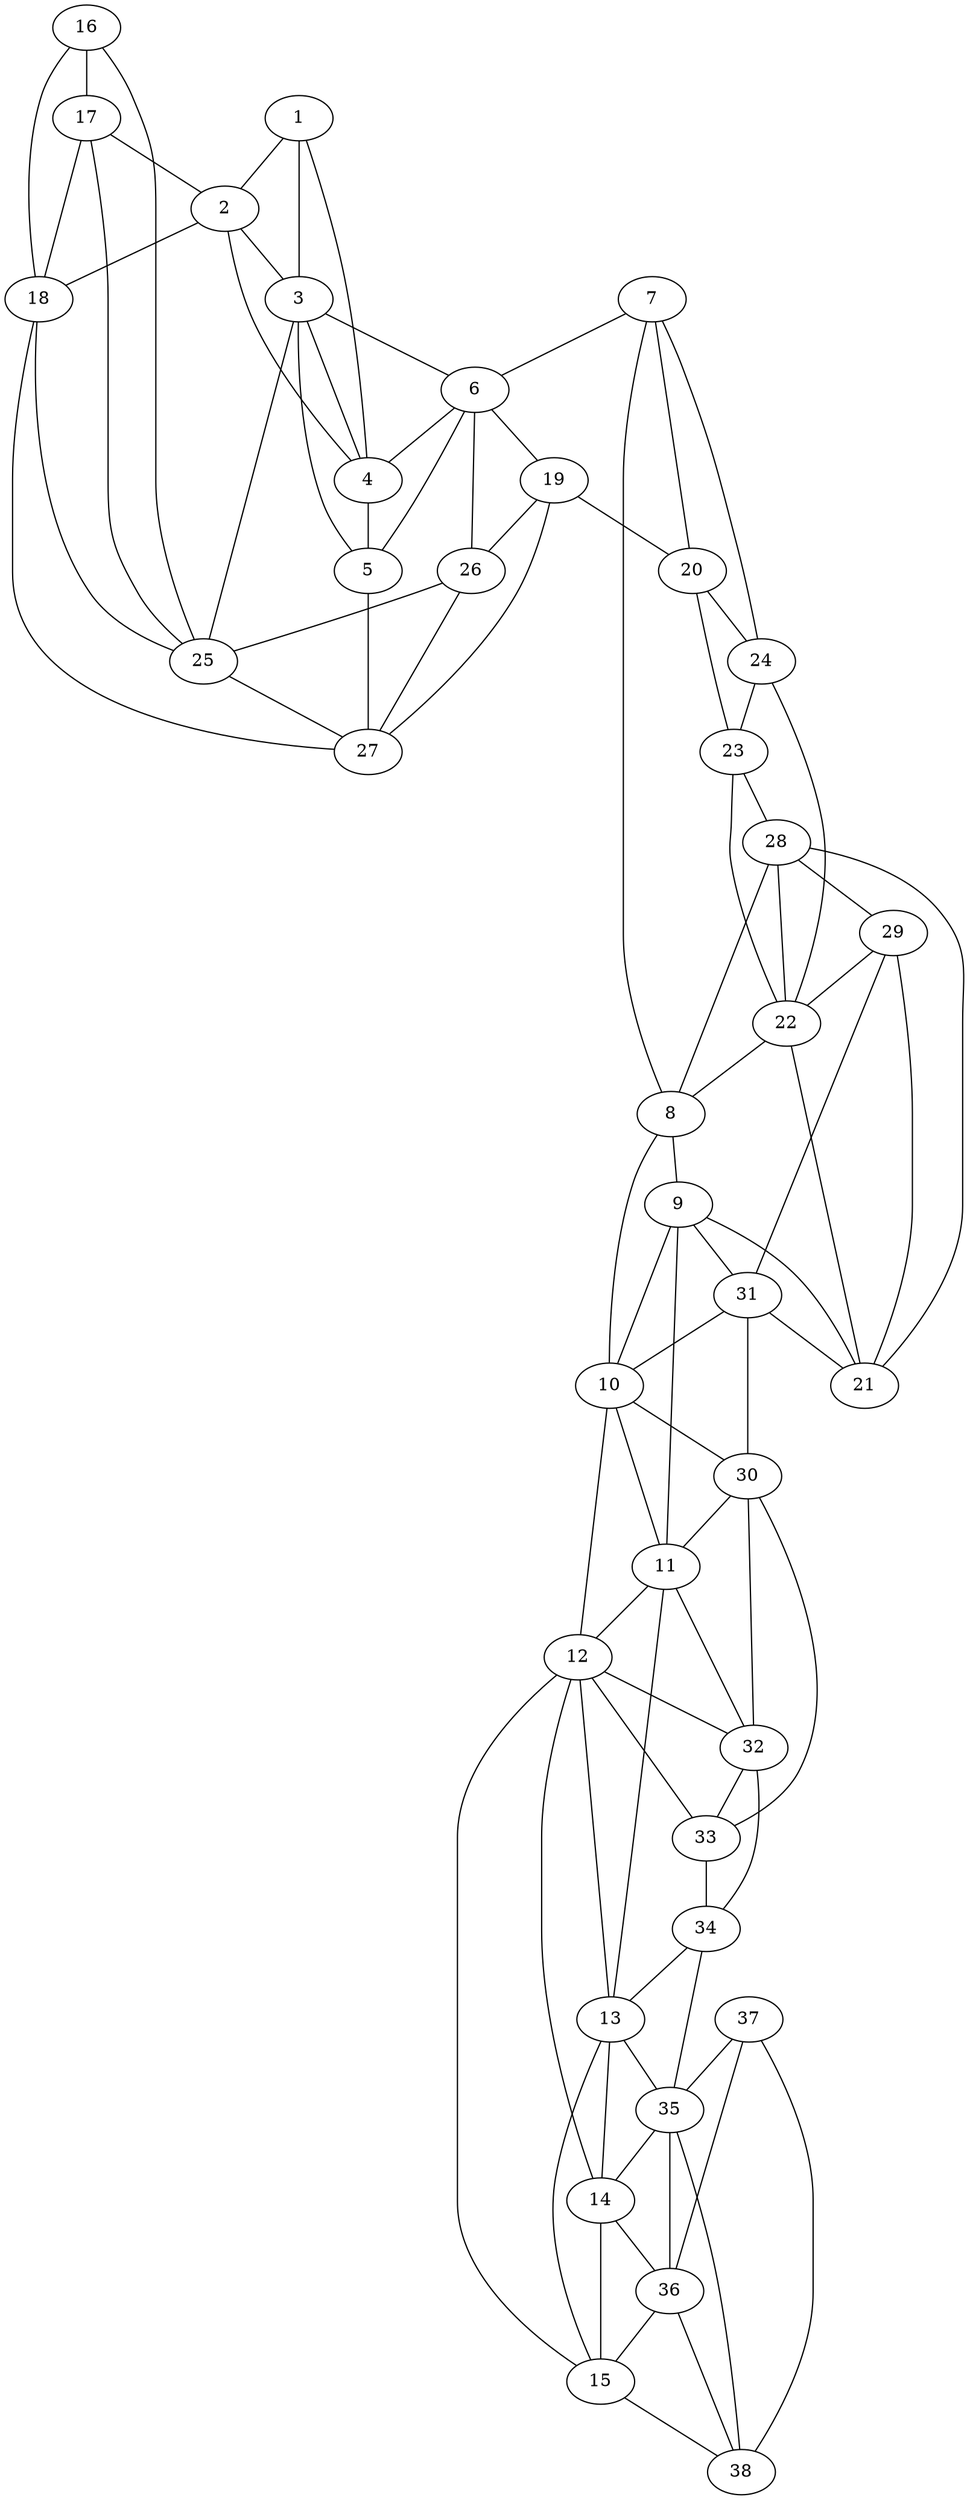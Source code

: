 graph pdb1nj6 {
	1	 [aaLength=13,
		sequence=SHMQKPIKKDPNR,
		type=0];
	2	 [aaLength=20,
		sequence=ILEEAEIIDQRYPVKGMHVW,
		type=0];
	1 -- 2	 [distance0="34.15223",
		frequency=1,
		type0=1];
	3	 [aaLength=5,
		sequence=ILRRI,
		type=0];
	1 -- 3	 [distance0="67.25777",
		frequency=1,
		type0=2];
	4	 [aaLength=8,
		sequence=RDHEEVLF,
		type=0];
	1 -- 4	 [distance0="71.3866",
		frequency=1,
		type0=3];
	2 -- 3	 [distance0="44.71084",
		frequency=1,
		type0=2];
	2 -- 4	 [distance0="49.86376",
		frequency=1,
		type0=3];
	18	 [aaLength=2,
		sequence=GF,
		type=1];
	2 -- 18	 [distance0="3.0",
		frequency=1,
		type0=4];
	5	 [aaLength=3,
		sequence=PLL,
		type=0];
	3 -- 5	 [distance0="19.86414",
		frequency=1,
		type0=2];
	3 -- 4	 [distance0="11.97697",
		distance1="2.0",
		frequency=2,
		type0=1,
		type1=4];
	6	 [aaLength=13,
		sequence=YWVTHGGLSKLQR,
		type=0];
	3 -- 6	 [distance0="38.66162",
		frequency=1,
		type0=3];
	4 -- 5	 [distance0="8.680888",
		distance1="0.0",
		frequency=2,
		type0=1,
		type1=5];
	27	 [aaLength=5,
		sequence=PEDEL,
		type=1];
	5 -- 27	 [distance0="1.0",
		frequency=1,
		type0=4];
	6 -- 5	 [distance0="28.83264",
		frequency=1,
		type0=1];
	6 -- 4	 [distance0="34.2724",
		frequency=1,
		type0=2];
	19	 [aaLength=10,
		sequence=SETVMYPMFA,
		type=1];
	6 -- 19	 [distance0="7.0",
		frequency=1,
		type0=4];
	7	 [aaLength=23,
		sequence=RPLIRVREITTFKEAHTIHATAS,
		type=0];
	20	 [aaLength=12,
		sequence=QVVNTFRYETKH,
		type=1];
	7 -- 20	 [distance0="76.78871",
		frequency=1,
		type0=3];
	8	 [aaLength=8,
		sequence=FDTLMPDG,
		type=0];
	7 -- 8	 [distance0="68.45893",
		frequency=1,
		type0=2];
	7 -- 6	 [distance0="61.54266",
		frequency=1,
		type0=1];
	24	 [aaLength=4,
		sequence=QVER,
		type=1];
	7 -- 24	 [distance0="4.0",
		frequency=1,
		type0=4];
	9	 [aaLength=11,
		sequence=KFETPEGDHEY,
		type=0];
	8 -- 9	 [distance0="37.09454",
		frequency=1,
		type0=1];
	10	 [aaLength=18,
		sequence=CLPPDVAAHQVVIVPIIF,
		type=0];
	8 -- 10	 [distance0="76.64947",
		frequency=1,
		type0=3];
	28	 [aaLength=3,
		sequence=TLQ,
		type=1];
	8 -- 28	 [distance0="1.0",
		frequency=1,
		type0=4];
	11	 [aaLength=12,
		sequence=ELRSRLEAAGFR,
		type=0];
	9 -- 11	 [distance0="68.42098",
		frequency=1,
		type0=3];
	9 -- 10	 [distance0="46.12045",
		frequency=1,
		type0=2];
	31	 [aaLength=5,
		sequence=IAIHG,
		type=1];
	9 -- 31	 [distance0="16.0",
		frequency=1,
		type0=4];
	10 -- 11	 [distance0="33.98288",
		frequency=1,
		type0=1];
	12	 [aaLength=6,
		sequence=RAGRKY,
		type=0];
	10 -- 12	 [distance0="51.63044",
		frequency=1,
		type0=3];
	30	 [aaLength=3,
		sequence=EEV,
		type=1];
	10 -- 30	 [distance0="4.0",
		frequency=1,
		type0=4];
	11 -- 12	 [distance0="27.20593",
		frequency=1,
		type0=1];
	32	 [aaLength=5,
		sequence=DDRDI,
		type=1];
	11 -- 32	 [distance0="3.0",
		frequency=1,
		type0=4];
	12 -- 32	 [distance0="49.54109",
		frequency=1,
		type0=3];
	33	 [aaLength=6,
		sequence=WEMRGV,
		type=1];
	12 -- 33	 [distance0="2.0",
		frequency=1,
		type0=4];
	13	 [aaLength=27,
		sequence=KGAAVISRRDTGEKVTADLQGIEETLR,
		type=0];
	13 -- 11	 [distance0="46.00806",
		frequency=1,
		type0=2];
	13 -- 12	 [distance0="31.38694",
		frequency=1,
		type0=1];
	35	 [aaLength=3,
		sequence=LMK,
		type=1];
	13 -- 35	 [distance0="1.0",
		frequency=1,
		type0=4];
	14	 [aaLength=13,
		sequence=LENLRTRAWERME,
		type=0];
	14 -- 13	 [distance0="47.53388",
		frequency=1,
		type0=2];
	14 -- 12	 [distance0="76.59232",
		frequency=1,
		type0=3];
	15	 [aaLength=13,
		sequence=EEASRIVDEKRGI,
		type=0];
	14 -- 15	 [distance0="25.76318",
		frequency=1,
		type0=1];
	36	 [aaLength=6,
		sequence=EIREAE,
		type=1];
	14 -- 36	 [distance0="1.0",
		frequency=1,
		type0=4];
	15 -- 13	 [distance0="66.61644",
		frequency=1,
		type0=2];
	15 -- 12	 [distance0="97.58289",
		frequency=1,
		type0=3];
	38	 [aaLength=7,
		sequence=SFMWCGE,
		type=1];
	15 -- 38	 [distance0="1.0",
		frequency=1,
		type0=4];
	16	 [aaLength=2,
		sequence=GE,
		type=1];
	16 -- 18	 [distance0="36.0",
		frequency=1,
		type0=2];
	17	 [aaLength=2,
		sequence=HN,
		type=1];
	16 -- 17	 [distance0="11.0",
		distance1="9.0",
		frequency=2,
		type0=1,
		type1=4];
	25	 [aaLength=3,
		sequence=TLK,
		type=1];
	16 -- 25	 [distance0="43.0",
		frequency=1,
		type0=3];
	17 -- 2	 [distance0="0.0",
		frequency=1,
		type0=5];
	17 -- 18	 [distance0="25.0",
		frequency=1,
		type0=2];
	17 -- 25	 [distance0="32.0",
		frequency=1,
		type0=3];
	18 -- 27	 [distance0="29.0",
		frequency=1,
		type0=3];
	18 -- 25	 [distance0="7.0",
		distance1="5.0",
		frequency=2,
		type0=1,
		type1=4];
	19 -- 20	 [distance0="24.0",
		distance1="14.0",
		frequency=2,
		type0=1,
		type1=4];
	19 -- 27	 [distance0="39.0",
		frequency=1,
		type0=3];
	26	 [aaLength=9,
		sequence=EAIHVKGFE,
		type=1];
	19 -- 26	 [distance0="32.0",
		frequency=1,
		type0=2];
	23	 [aaLength=8,
		sequence=LGIPYLIT,
		type=1];
	20 -- 23	 [distance0="55.0",
		frequency=1,
		type0=3];
	20 -- 24	 [distance0="40.0",
		frequency=1,
		type0=2];
	21	 [aaLength=7,
		sequence=TFARTFE,
		type=1];
	21 -- 9	 [distance0="1.0",
		frequency=1,
		type0=4];
	22	 [aaLength=11,
		sequence=DKFPGSEYTVA,
		type=1];
	21 -- 22	 [distance0="32.0",
		frequency=1,
		type0=3];
	21 -- 28	 [distance0="12.0",
		frequency=1,
		type0=2];
	29	 [aaLength=3,
		sequence=NLG,
		type=1];
	21 -- 29	 [distance0="4.0",
		frequency=1,
		type0=1];
	22 -- 8	 [distance0="0.0",
		frequency=1,
		type0=5];
	22 -- 23	 [distance0="13.0",
		frequency=1,
		type0=1];
	22 -- 28	 [distance0="20.0",
		frequency=1,
		type0=2];
	23 -- 28	 [distance0="33.0",
		frequency=1,
		type0=3];
	24 -- 23	 [distance0="15.0",
		distance1="11.0",
		frequency=2,
		type0=1,
		type1=4];
	24 -- 22	 [distance0="28.0",
		frequency=1,
		type0=2];
	25 -- 3	 [distance0="0.0",
		frequency=1,
		type0=5];
	25 -- 27	 [distance0="22.0",
		frequency=1,
		type0=2];
	26 -- 6	 [distance0="3.0",
		frequency=1,
		type0=4];
	26 -- 27	 [distance0="7.0",
		frequency=1,
		type0=1];
	26 -- 25	 [distance0="29.0",
		frequency=1,
		type0=2];
	28 -- 29	 [distance0="8.0",
		distance1="5.0",
		frequency=2,
		type0=1,
		type1=4];
	29 -- 22	 [distance0="28.0",
		frequency=1,
		type0=3];
	30 -- 11	 [distance0="5.0",
		frequency=1,
		type0=4];
	30 -- 32	 [distance0="23.0",
		frequency=1,
		type0=1];
	30 -- 33	 [distance0="36.0",
		frequency=1,
		type0=3];
	31 -- 10	 [distance0="5.0",
		frequency=1,
		type0=4];
	31 -- 21	 [distance0="35.0",
		frequency=1,
		type0=2];
	31 -- 29	 [distance0="39.0",
		frequency=1,
		type0=3];
	31 -- 30	 [distance0="32.0",
		frequency=1,
		type0=1];
	32 -- 33	 [distance0="13.0",
		frequency=1,
		type0=1];
	34	 [aaLength=5,
		sequence=IGPRD,
		type=1];
	33 -- 34	 [distance0="11.0",
		distance1="5.0",
		frequency=2,
		type0=1,
		type1=4];
	34 -- 13	 [distance0="2.0",
		frequency=1,
		type0=4];
	34 -- 32	 [distance0="24.0",
		frequency=1,
		type0=2];
	35 -- 14	 [distance0="2.0",
		frequency=1,
		type0=4];
	35 -- 34	 [distance0="35.0",
		frequency=1,
		type0=2];
	35 -- 36	 [distance0="19.0",
		frequency=1,
		type0=1];
	35 -- 38	 [distance0="41.0",
		frequency=1,
		type0=3];
	36 -- 15	 [distance0="2.0",
		frequency=1,
		type0=4];
	36 -- 38	 [distance0="22.0",
		frequency=1,
		type0=2];
	37	 [aaLength=6,
		sequence=ILGIQE,
		type=1];
	37 -- 35	 [distance0="62.0",
		frequency=1,
		type0=3];
	37 -- 36	 [distance0="43.0",
		frequency=1,
		type0=2];
	37 -- 38	 [distance0="21.0",
		frequency=1,
		type0=1];
}
